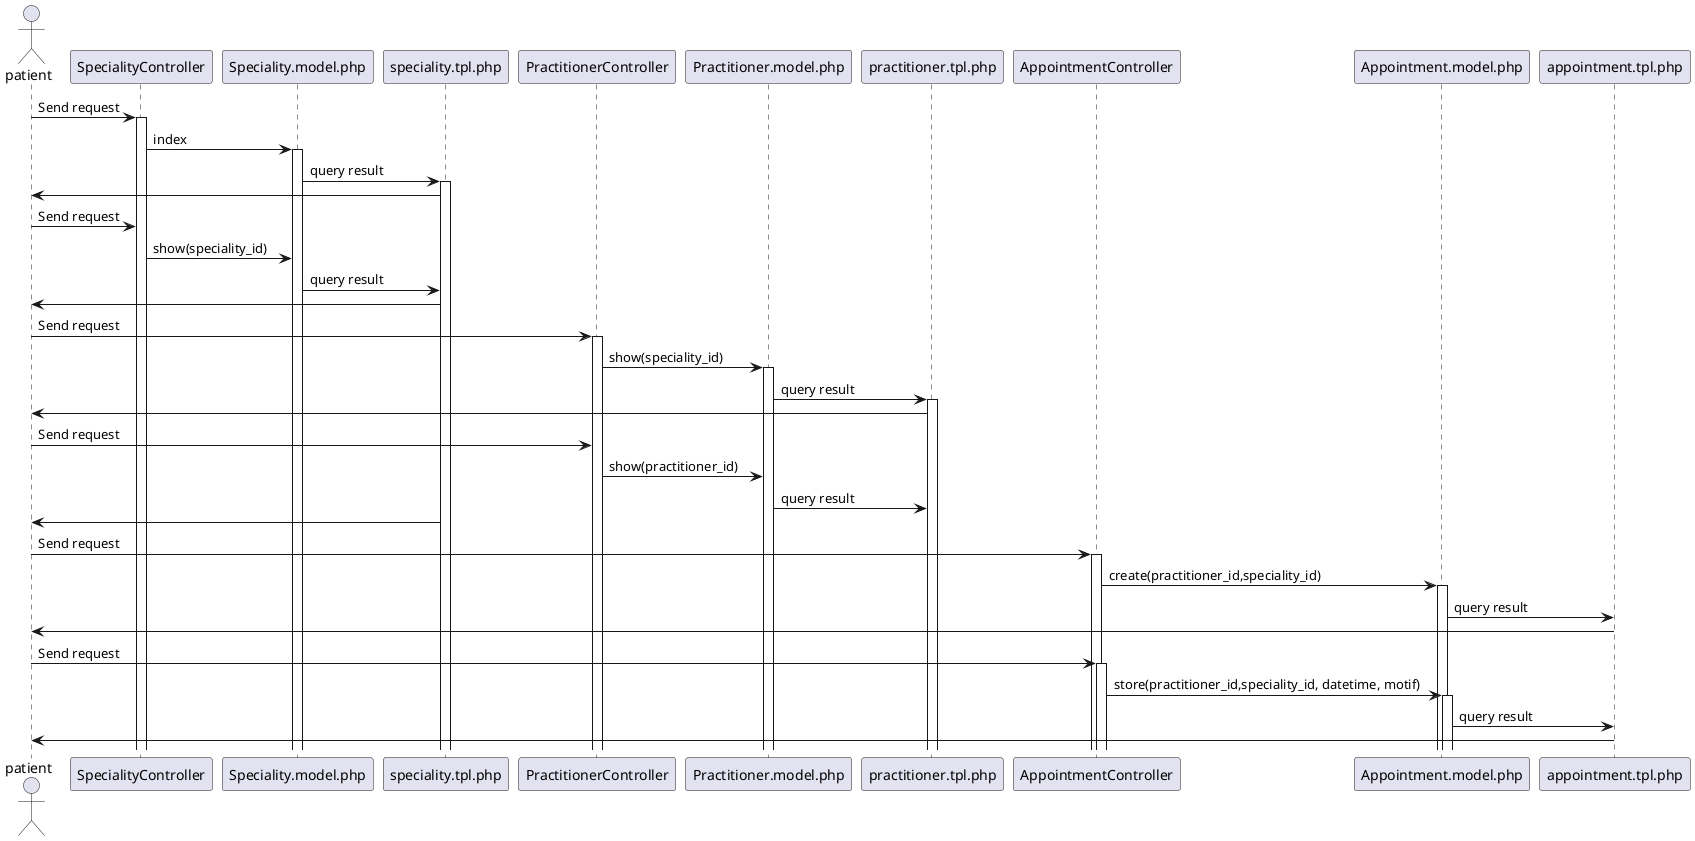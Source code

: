 @startuml get_appointment
actor patient
participant SpecialityController
participant Speciality.model.php
participant speciality.tpl.php

patient -> SpecialityController ++ :  Send request
SpecialityController -> Speciality.model.php ++ : index
Speciality.model.php -> speciality.tpl.php ++ : query result
speciality.tpl.php -> patient
patient -> SpecialityController  :  Send request
SpecialityController -> Speciality.model.php  : show(speciality_id)
Speciality.model.php -> speciality.tpl.php  : query result
speciality.tpl.php -> patient
patient -> PractitionerController ++  :  Send request
PractitionerController -> Practitioner.model.php ++ : show(speciality_id)
Practitioner.model.php -> practitioner.tpl.php ++ : query result
practitioner.tpl.php -> patient
patient -> PractitionerController  :  Send request
PractitionerController -> Practitioner.model.php  : show(practitioner_id)
Practitioner.model.php -> practitioner.tpl.php  : query result
speciality.tpl.php -> patient
patient -> AppointmentController ++ : Send request
AppointmentController -> Appointment.model.php ++ : create(practitioner_id,speciality_id)
Appointment.model.php -> appointment.tpl.php : query result
appointment.tpl.php -> patient
patient -> AppointmentController ++ : Send request
AppointmentController -> Appointment.model.php ++ : store(practitioner_id,speciality_id, datetime, motif)
Appointment.model.php -> appointment.tpl.php : query result
appointment.tpl.php -> patient
@enduml